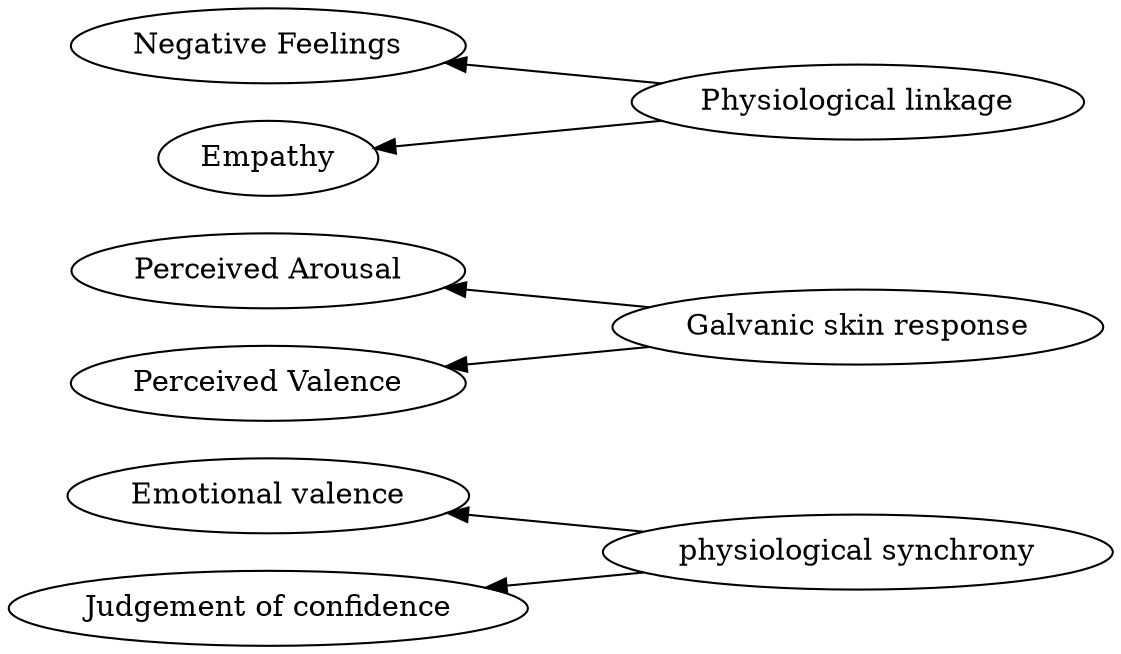 digraph Test {
	rankdir=RL
	size="10,10"
	overlap=false
	splines=true
	{rank=same; "physiological synchrony" "Galvanic skin response" "Physiological linkage";}
	{rank=same; "Emotional valence" "Judgement of confidence" "Negative Feelings" "Empathy" "Perceived Arousal" "Perceived Valence";}
	"Physiological linkage" [href="https://scholar.google.com/scholar?hl=en&q=Physiological%20Linkage%20of%20Dyadic%20Gaming%20Experience" target=_blank]
	"Physiological linkage" -> Empathy
	"Physiological linkage" [href="https://scholar.google.com/scholar?hl=en&q=Physiological%20Linkage%20of%20Dyadic%20Gaming%20Experience" target=_blank]
	"Physiological linkage" -> "Negative Feelings"
	"Galvanic skin response" [href="https://scholar.google.com/scholar?hl=en&q=Modeling%20Team-level%20Multimodal%20Dynamics%20during%20Multiparty%20Collaboration" target=_blank]
	"Galvanic skin response" -> "Perceived Valence"
	"Galvanic skin response" [href="https://scholar.google.com/scholar?hl=en&q=Modeling%20Team-level%20Multimodal%20Dynamics%20during%20Multiparty%20Collaboration" target=_blank]
	"Galvanic skin response" -> "Perceived Arousal"
	"physiological synchrony" [href="https://scholar.google.com/scholar?hl=en&q=What%20does%20physiological%20synchrony%20reveal%20about%20metacognitive%20experiences%20and%20group%20performance?" target=_blank]
	"physiological synchrony" -> "Judgement of confidence"
	"physiological synchrony" [href="https://scholar.google.com/scholar?hl=en&q=What%20does%20physiological%20synchrony%20reveal%20about%20metacognitive%20experiences%20and%20group%20performance?" target=_blank]
	"physiological synchrony" -> "Emotional valence"
}
